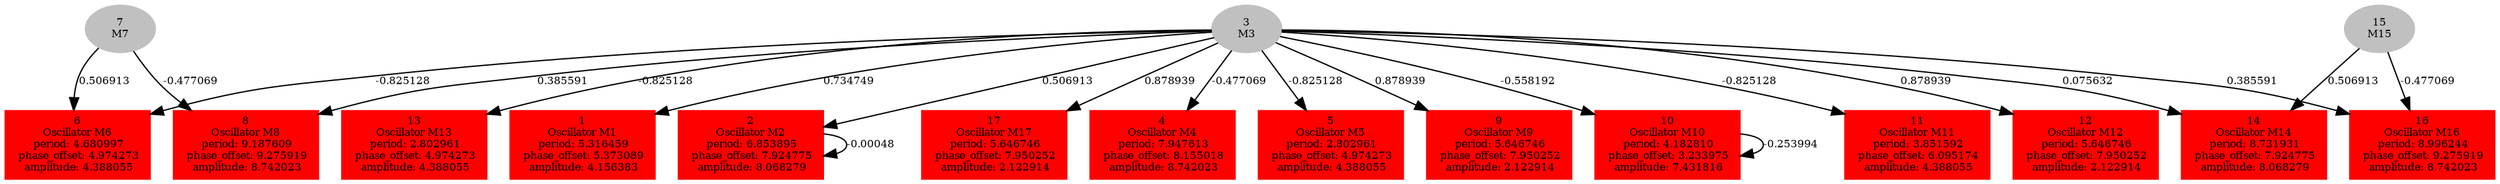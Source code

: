  digraph g{ forcelabels=true;
1 [label=<1<BR />Oscillator M1<BR /> period: 5.316459<BR /> phase_offset: 5.373089<BR /> amplitude: 4.156383>, shape=box,color=red,style=filled,fontsize=8];2 [label=<2<BR />Oscillator M2<BR /> period: 6.853895<BR /> phase_offset: 7.924775<BR /> amplitude: 8.068279>, shape=box,color=red,style=filled,fontsize=8];3[label=<3<BR/>M3>,color="grey",style=filled,fontsize=8];
4 [label=<4<BR />Oscillator M4<BR /> period: 7.947613<BR /> phase_offset: 8.155018<BR /> amplitude: 8.742023>, shape=box,color=red,style=filled,fontsize=8];5 [label=<5<BR />Oscillator M5<BR /> period: 2.802961<BR /> phase_offset: 4.974273<BR /> amplitude: 4.388055>, shape=box,color=red,style=filled,fontsize=8];6 [label=<6<BR />Oscillator M6<BR /> period: 4.680997<BR /> phase_offset: 4.974273<BR /> amplitude: 4.388055>, shape=box,color=red,style=filled,fontsize=8];7[label=<7<BR/>M7>,color="grey",style=filled,fontsize=8];
8 [label=<8<BR />Oscillator M8<BR /> period: 9.187609<BR /> phase_offset: 9.275919<BR /> amplitude: 8.742023>, shape=box,color=red,style=filled,fontsize=8];9 [label=<9<BR />Oscillator M9<BR /> period: 5.646746<BR /> phase_offset: 7.950252<BR /> amplitude: 2.122914>, shape=box,color=red,style=filled,fontsize=8];10 [label=<10<BR />Oscillator M10<BR /> period: 4.182810<BR /> phase_offset: 3.233975<BR /> amplitude: 7.431816>, shape=box,color=red,style=filled,fontsize=8];11 [label=<11<BR />Oscillator M11<BR /> period: 3.851592<BR /> phase_offset: 6.095174<BR /> amplitude: 4.388055>, shape=box,color=red,style=filled,fontsize=8];12 [label=<12<BR />Oscillator M12<BR /> period: 5.646746<BR /> phase_offset: 7.950252<BR /> amplitude: 2.122914>, shape=box,color=red,style=filled,fontsize=8];13 [label=<13<BR />Oscillator M13<BR /> period: 2.802961<BR /> phase_offset: 4.974273<BR /> amplitude: 4.388055>, shape=box,color=red,style=filled,fontsize=8];14 [label=<14<BR />Oscillator M14<BR /> period: 8.731931<BR /> phase_offset: 7.924775<BR /> amplitude: 8.068279>, shape=box,color=red,style=filled,fontsize=8];15[label=<15<BR/>M15>,color="grey",style=filled,fontsize=8];
16 [label=<16<BR />Oscillator M16<BR /> period: 8.996244<BR /> phase_offset: 9.275919<BR /> amplitude: 8.742023>, shape=box,color=red,style=filled,fontsize=8];17 [label=<17<BR />Oscillator M17<BR /> period: 5.646746<BR /> phase_offset: 7.950252<BR /> amplitude: 2.122914>, shape=box,color=red,style=filled,fontsize=8];2 -> 2[label="-0.00048 ",fontsize="8"];
3 -> 1[label="0.734749 ",fontsize="8"];
3 -> 2[label="0.506913 ",fontsize="8"];
3 -> 4[label="-0.477069 ",fontsize="8"];
3 -> 5[label="-0.825128 ",fontsize="8"];
3 -> 6[label="-0.825128 ",fontsize="8"];
3 -> 8[label="0.385591 ",fontsize="8"];
3 -> 9[label="0.878939 ",fontsize="8"];
3 -> 10[label="-0.558192 ",fontsize="8"];
3 -> 11[label="-0.825128 ",fontsize="8"];
3 -> 12[label="0.878939 ",fontsize="8"];
3 -> 13[label="-0.825128 ",fontsize="8"];
3 -> 14[label="0.075632 ",fontsize="8"];
3 -> 16[label="0.385591 ",fontsize="8"];
3 -> 17[label="0.878939 ",fontsize="8"];
7 -> 6[label="0.506913 ",fontsize="8"];
7 -> 8[label="-0.477069 ",fontsize="8"];
10 -> 10[label="-0.253994 ",fontsize="8"];
15 -> 14[label="0.506913 ",fontsize="8"];
15 -> 16[label="-0.477069 ",fontsize="8"];
 }
